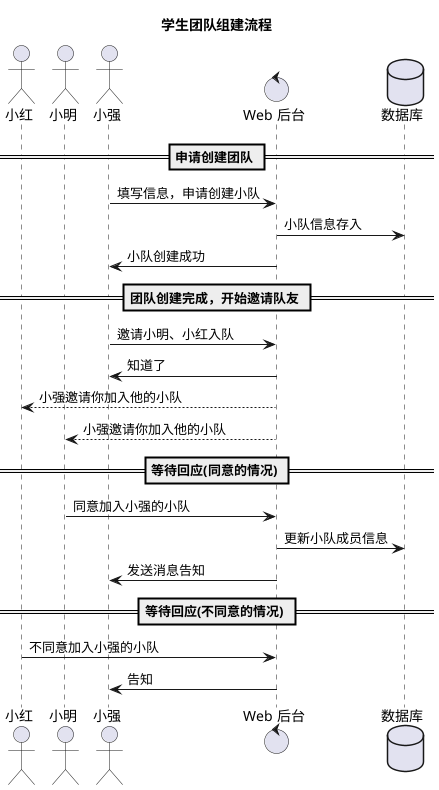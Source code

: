 @startuml
title 学生团队组建流程
actor "小红" as U0
actor "小明" as U1
actor "小强" as UC
control "Web 后台" as B
database "数据库" as DB

== 申请创建团队 ==

UC -> B: 填写信息，申请创建小队
B -> DB: 小队信息存入
B -> UC: 小队创建成功

== 团队创建完成，开始邀请队友 ==

UC -> B: 邀请小明、小红入队
B -> UC: 知道了
B --> U0: 小强邀请你加入他的小队
B --> U1: 小强邀请你加入他的小队

== 等待回应(同意的情况) ==

U1 -> B: 同意加入小强的小队
B -> DB: 更新小队成员信息
B -> UC: 发送消息告知

== 等待回应(不同意的情况) ==
U0 -> B: 不同意加入小强的小队
B -> UC: 告知

@enduml
